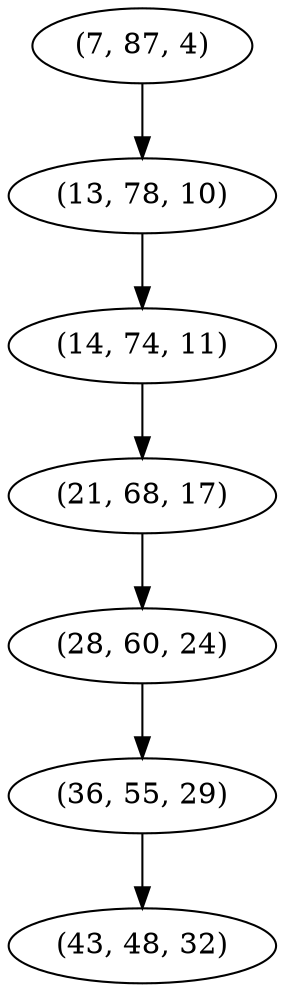 digraph tree {
    "(7, 87, 4)";
    "(13, 78, 10)";
    "(14, 74, 11)";
    "(21, 68, 17)";
    "(28, 60, 24)";
    "(36, 55, 29)";
    "(43, 48, 32)";
    "(7, 87, 4)" -> "(13, 78, 10)";
    "(13, 78, 10)" -> "(14, 74, 11)";
    "(14, 74, 11)" -> "(21, 68, 17)";
    "(21, 68, 17)" -> "(28, 60, 24)";
    "(28, 60, 24)" -> "(36, 55, 29)";
    "(36, 55, 29)" -> "(43, 48, 32)";
}
